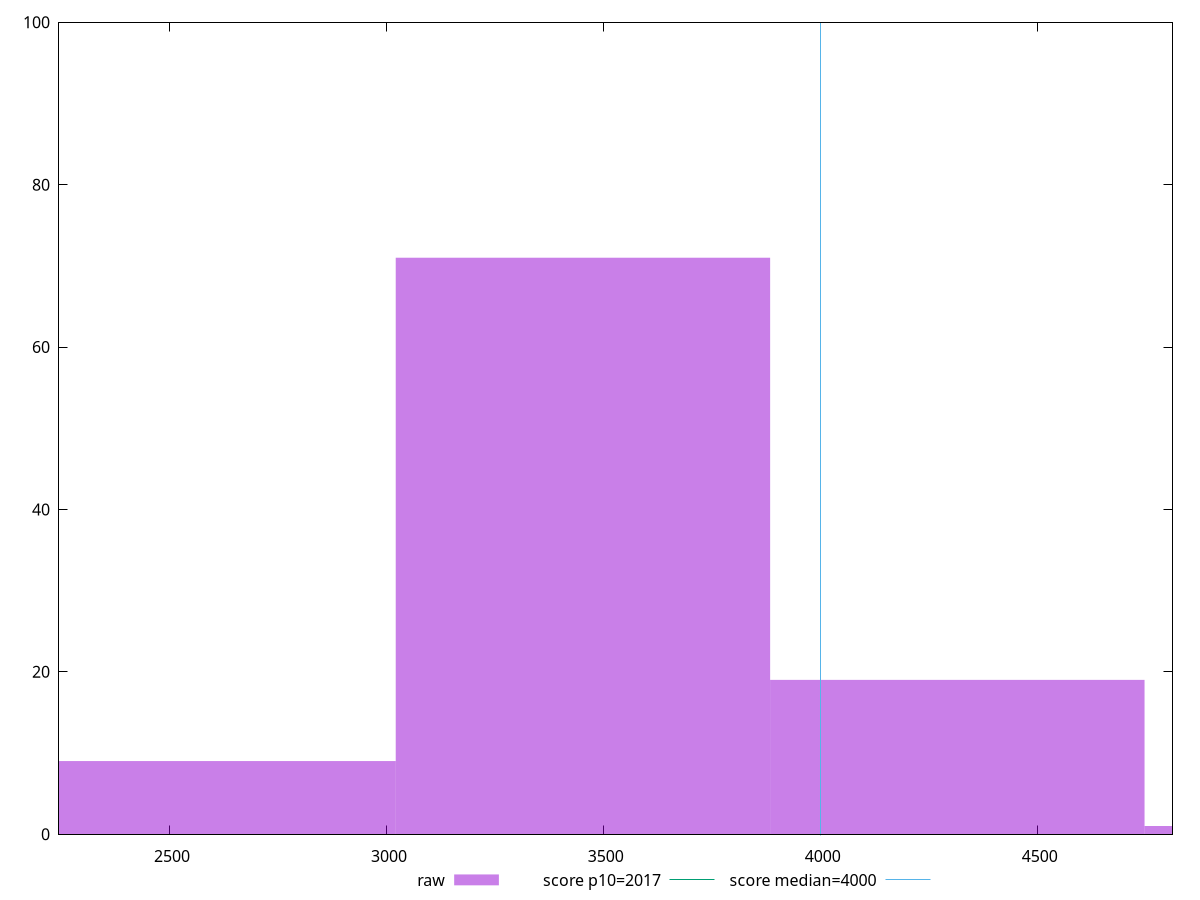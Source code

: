 reset

$raw <<EOF
2588.895570206052 9
3451.860760274736 71
4314.82595034342 19
5177.791140412104 1
EOF

set key outside below
set boxwidth 862.965190068684
set xrange [2244.251999999993:4810.735999999992]
set yrange [0:100]
set trange [0:100]
set style fill transparent solid 0.5 noborder

set parametric
set terminal svg size 640, 490 enhanced background rgb 'white'
set output "reports/report_00027_2021-02-24T12-40-31.850Z/mainthread-work-breakdown/samples/music/raw/histogram.svg"

plot $raw title "raw" with boxes, \
     2017,t title "score p10=2017", \
     4000,t title "score median=4000"

reset

